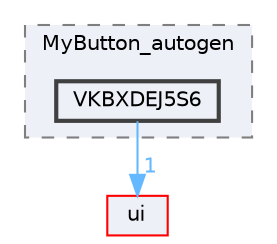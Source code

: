 digraph "VKBXDEJ5S6"
{
 // LATEX_PDF_SIZE
  bgcolor="transparent";
  edge [fontname=Helvetica,fontsize=10,labelfontname=Helvetica,labelfontsize=10];
  node [fontname=Helvetica,fontsize=10,shape=box,height=0.2,width=0.4];
  compound=true
  subgraph clusterdir_15aed54d60d39935a4775eb564299dbd {
    graph [ bgcolor="#edf0f7", pencolor="grey50", label="MyButton_autogen", fontname=Helvetica,fontsize=10 style="filled,dashed", URL="dir_15aed54d60d39935a4775eb564299dbd.html",tooltip=""]
  dir_08498609d790b455abad1edd5c292d81 [label="VKBXDEJ5S6", fillcolor="#edf0f7", color="grey25", style="filled,bold", URL="dir_08498609d790b455abad1edd5c292d81.html",tooltip=""];
  }
  dir_1788f8309b1a812dcb800a185471cf6c [label="ui", fillcolor="#edf0f7", color="red", style="filled", URL="dir_1788f8309b1a812dcb800a185471cf6c.html",tooltip=""];
  dir_08498609d790b455abad1edd5c292d81->dir_1788f8309b1a812dcb800a185471cf6c [headlabel="1", labeldistance=1.5 headhref="dir_000366_000351.html" href="dir_000366_000351.html" color="steelblue1" fontcolor="steelblue1"];
}
